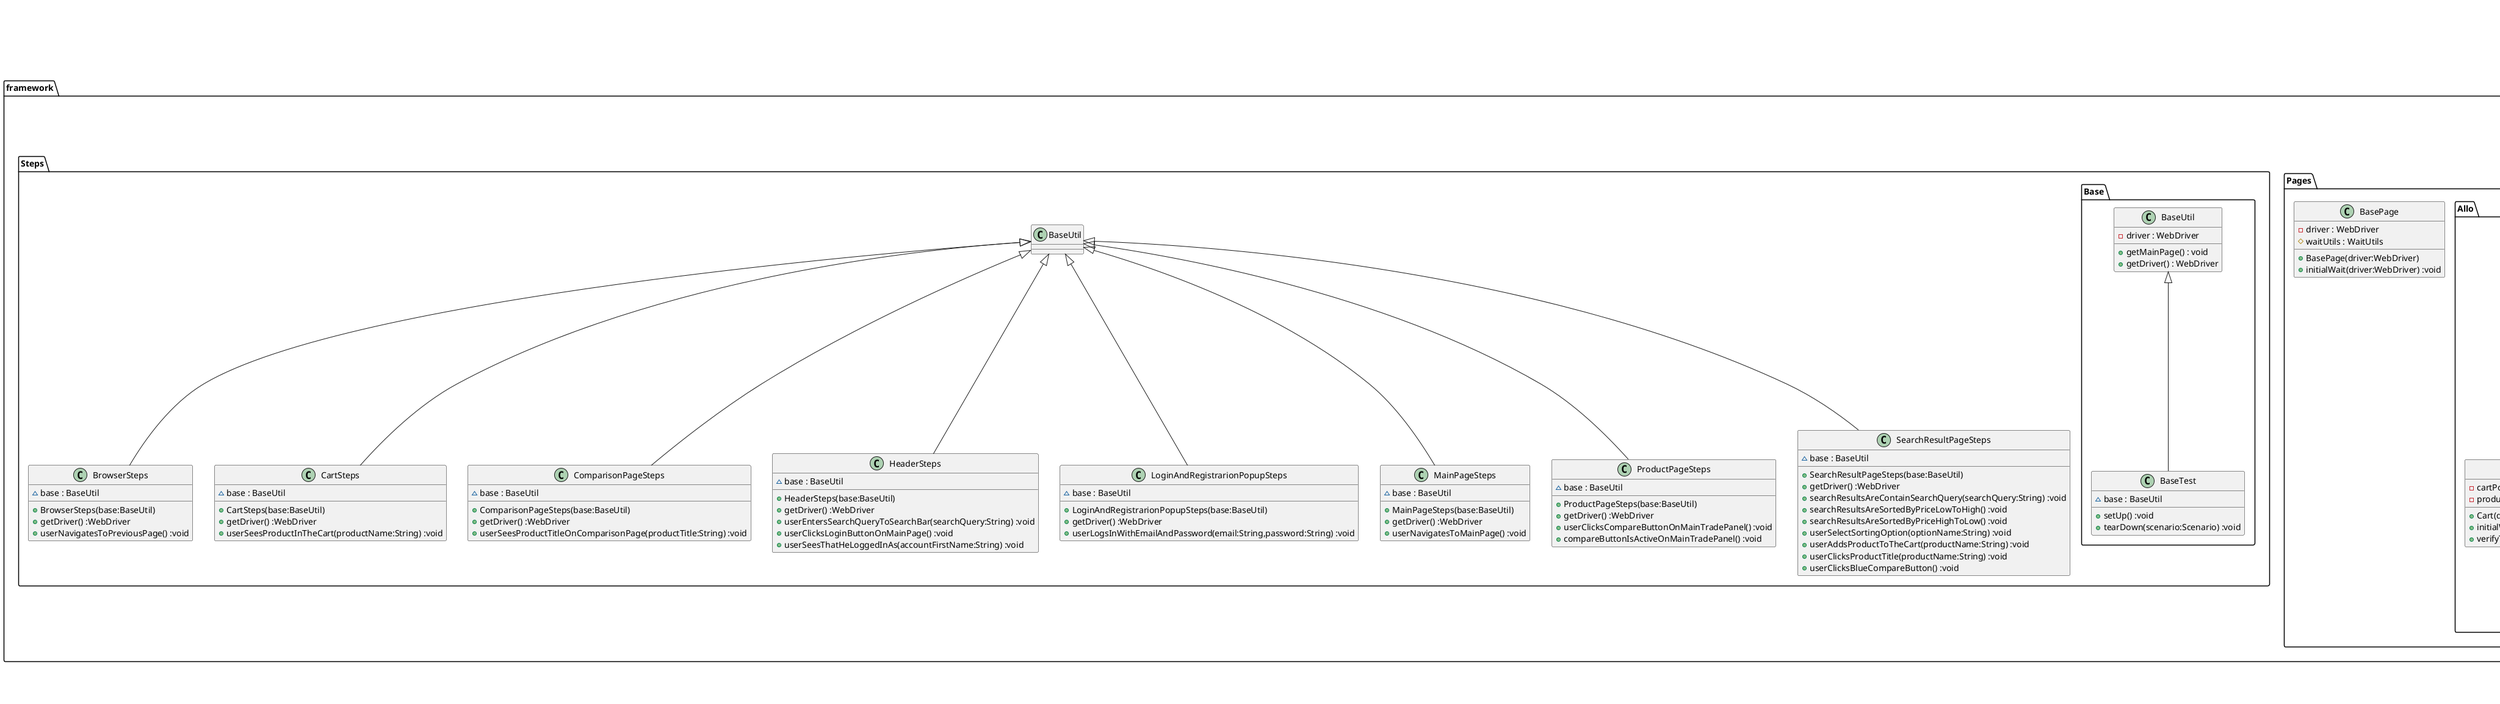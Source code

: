 @startuml
package framework {
package DriverFactory {
    class DriverFactory {
        + getBrowser() :WebDriver
        - getChromeDriver() :WebDriver
        - getFirefoxDriver() :WebDriver
        - getEdgeDriver() :WebDriver
    }
}

package Pages {
    class BasePage {
        - driver : WebDriver
        # waitUtils : WaitUtils
        + BasePage(driver:WebDriver)
        + initialWait(driver:WebDriver) :void
    }
    package Allo {
        class Cart extends BasePage {
            - cartPopup : WebElement
            - productCardsTitles : List<WebElements>
            + Cart(driver:WebDriver)
            + initialWait(driver:WebDriver) :void
            + verifyThatProductIsInCart(productName:String) :void
        }
        class ComparisonPage extends BasePage {
            - productTitles : List<WebElements>
            - compareHeaderContainer : WebElement
            + ComparisonPage(driver:WebDriver)
            + initialWait(driver:WebDriver) :void
            + isProductTitleDisplayed(productName:String) :void
        }
        class Header extends BasePage {
            - searchBar : WebElement
            - loginButton : WebElement
            - actualNameSpan : WebElement
            + Header(driver:WebDriver)
            + initialWait(driver:WebDriver) :void
            + clickLoginButton() :void
            + searchFor(searchQuery:String) :void
            + verifyName(expectedName:String) :void
        }
        class LoginAndRegistrarionPopup extends BasePage {
            - loginTabActive : WebElement
            - emailInput : WebElement
            - passwordInput : WebElement
            - submitButton : WebElement
            + LoginAndRegistrationPopup(driver:WebDriver)
            + initialWait(driver:WebDriver) :void
            + setEmailInput(email:String) :void
            + setPasswordInput(password:String) :void
            + clickSubmitButton() :void

        }
        class MainPage extends BasePage {
            - homeBannerPagination : WebElement
            + MainPage(driver:WebDriver)
            + initialWait(driver:WebDriver) :void
        }
        class ProductPage extends BasePage {
            - shippingBrandLink : WebElement
            - addToCompareButton : WebElement
            - getAddToCompareButtonActive : WebElement
            + ProductPage(driver:WebDriver)
            + initialWait(driver:WebDriver) :void
            + clickAddToCompareButtonOnMainTradePanel() :void
            + isCompareButtonActiveOnMainTradePanel() :void
        }
        class SearchResultPage extends BasePage {
            - addProductToCartButtonPattern : String
            - sortByOptionsPattern : String
            - activeViewModeButton : WebElement
            - loadingSpinner : WebElement
            - productCardsTitles : List<WebElements>
            - productCardsPrices : List<WebElements>
            - sortBySelect : WebElement
            - compareBlueButton : WebElement
            + SearchResultsPage(driver:WebDriver)
            + initialWait(driver:WebDriver) :void
            + clickCompareBlueButton() :void
            + clickAddProductToCartButton(productName:String) :void
            + clickProductTitle(productName:String) :void
            + verifyThatAllProductCardsAreContainSearchQuery(searchQuery:String) :void
            + verifyThatAllProductCardsAreSortedByPriceLowToHigh() :void
            + verifyThatAllProductCardsAreSortedByPriceHighToLow() :void
            - listOfWebElementsParseToIntArray(webElementsList:List<WebElements>) :Integer[]
            + selectSortingOption(optionName:String)
        }
    }
}

package Steps {
    package Base {
        class BaseUtil {
            - driver : WebDriver
            + getMainPage() : void
            + getDriver() : WebDriver
        }
        class BaseTest extends BaseUtil {
            ~ base : BaseUtil
            + setUp() :void
            + tearDown(scenario:Scenario) :void
        }
    }
    class BrowserSteps extends BaseUtil {
        ~base : BaseUtil
        + BrowserSteps(base:BaseUtil)
        + getDriver() :WebDriver
        + userNavigatesToPreviousPage() :void
    }
    class CartSteps extends BaseUtil {
        ~base : BaseUtil
        + CartSteps(base:BaseUtil)
        + getDriver() :WebDriver
        + userSeesProductInTheCart(productName:String) :void
    }
    class ComparisonPageSteps extends BaseUtil {
        ~base : BaseUtil
        + ComparisonPageSteps(base:BaseUtil)
        + getDriver() :WebDriver
        + userSeesProductTitleOnComparisonPage(productTitle:String) :void
    }
    class HeaderSteps extends BaseUtil {
        ~ base : BaseUtil
        + HeaderSteps(base:BaseUtil)
        + getDriver() :WebDriver
        + userEntersSearchQueryToSearchBar(searchQuery:String) :void
        + userClicksLoginButtonOnMainPage() :void
        + userSeesThatHeLoggedInAs(accountFirstName:String) :void
    }
    class LoginAndRegistrarionPopupSteps extends BaseUtil {
        ~ base : BaseUtil
        + LoginAndRegistrarionPopupSteps(base:BaseUtil)
        + getDriver() :WebDriver
        + userLogsInWithEmailAndPassword(email:String,password:String) :void
    }
    class MainPageSteps extends BaseUtil {
        ~ base : BaseUtil
        + MainPageSteps(base:BaseUtil)
        + getDriver() :WebDriver
        + userNavigatesToMainPage() :void
    }
    class ProductPageSteps extends BaseUtil {
        ~ base : BaseUtil
        + ProductPageSteps(base:BaseUtil)
        + getDriver() :WebDriver
        + userClicksCompareButtonOnMainTradePanel() :void
        + compareButtonIsActiveOnMainTradePanel() :void
    }
    class SearchResultPageSteps extends BaseUtil {
        ~ base : BaseUtil
        + SearchResultPageSteps(base:BaseUtil)
        + getDriver() :WebDriver
        + searchResultsAreContainSearchQuery(searchQuery:String) :void
        + searchResultsAreSortedByPriceLowToHigh() :void
        + searchResultsAreSortedByPriceHighToLow() :void
        + userSelectSortingOption(optionName:String) :void
        + userAddsProductToTheCart(productName:String) :void
        + userClicksProductTitle(productName:String) :void
        + userClicksBlueCompareButton() :void
    }
}
package Utils {
    class Property {
        - properties : Properties
        + getProperty(key:String) :String
    }
    class Converters {
        + stringCutAndParseToInt(string:String) :int
    }
    class ScheenshotUtil {
        + getScreenshotName(scenario:Scenario) :String
        + screenshot(scenario:Scenario,driver:WebDriver) :byte[]
    }
    class WaitUtils {
        ~ driver : WebDriver
        - wait : WebDriverWait
        - fluentWait : Wait
        + WaitUtils(driver:WebDriver)
        + waitForElementToBeClickable(element:WebElement) :void
        + waitForURLToContain(expectedURLPart:String) :void
        + waitForElementToBeVisible(element:WebElement) :void
        + waitForElementsToBeVisible(listWebElements:List<WebElements>) :void
        + waitForElementToBeInvisible(element:WebElement) :void
        + waitForElementsToBeInvisible(listWebElements:List<WebElements>) :void
        + waitForElementToContainText(element:WebElement) :void
        + waitForElementPresenceBy(locator:By) :void
        + waitForElementsPresenceBy(locator:By) :void
        + waitForElementToBeClickable(locator:By) :void
        + waitForElementToBeVisibleAfterRefresh(element:WebElement) :void
        + waitForElementsToBeVisibleAfterRefresh(list:List<WebElements>) :void
    }
}
}
BasePage --- WaitUtils
Property --- BaseUtil
@enduml